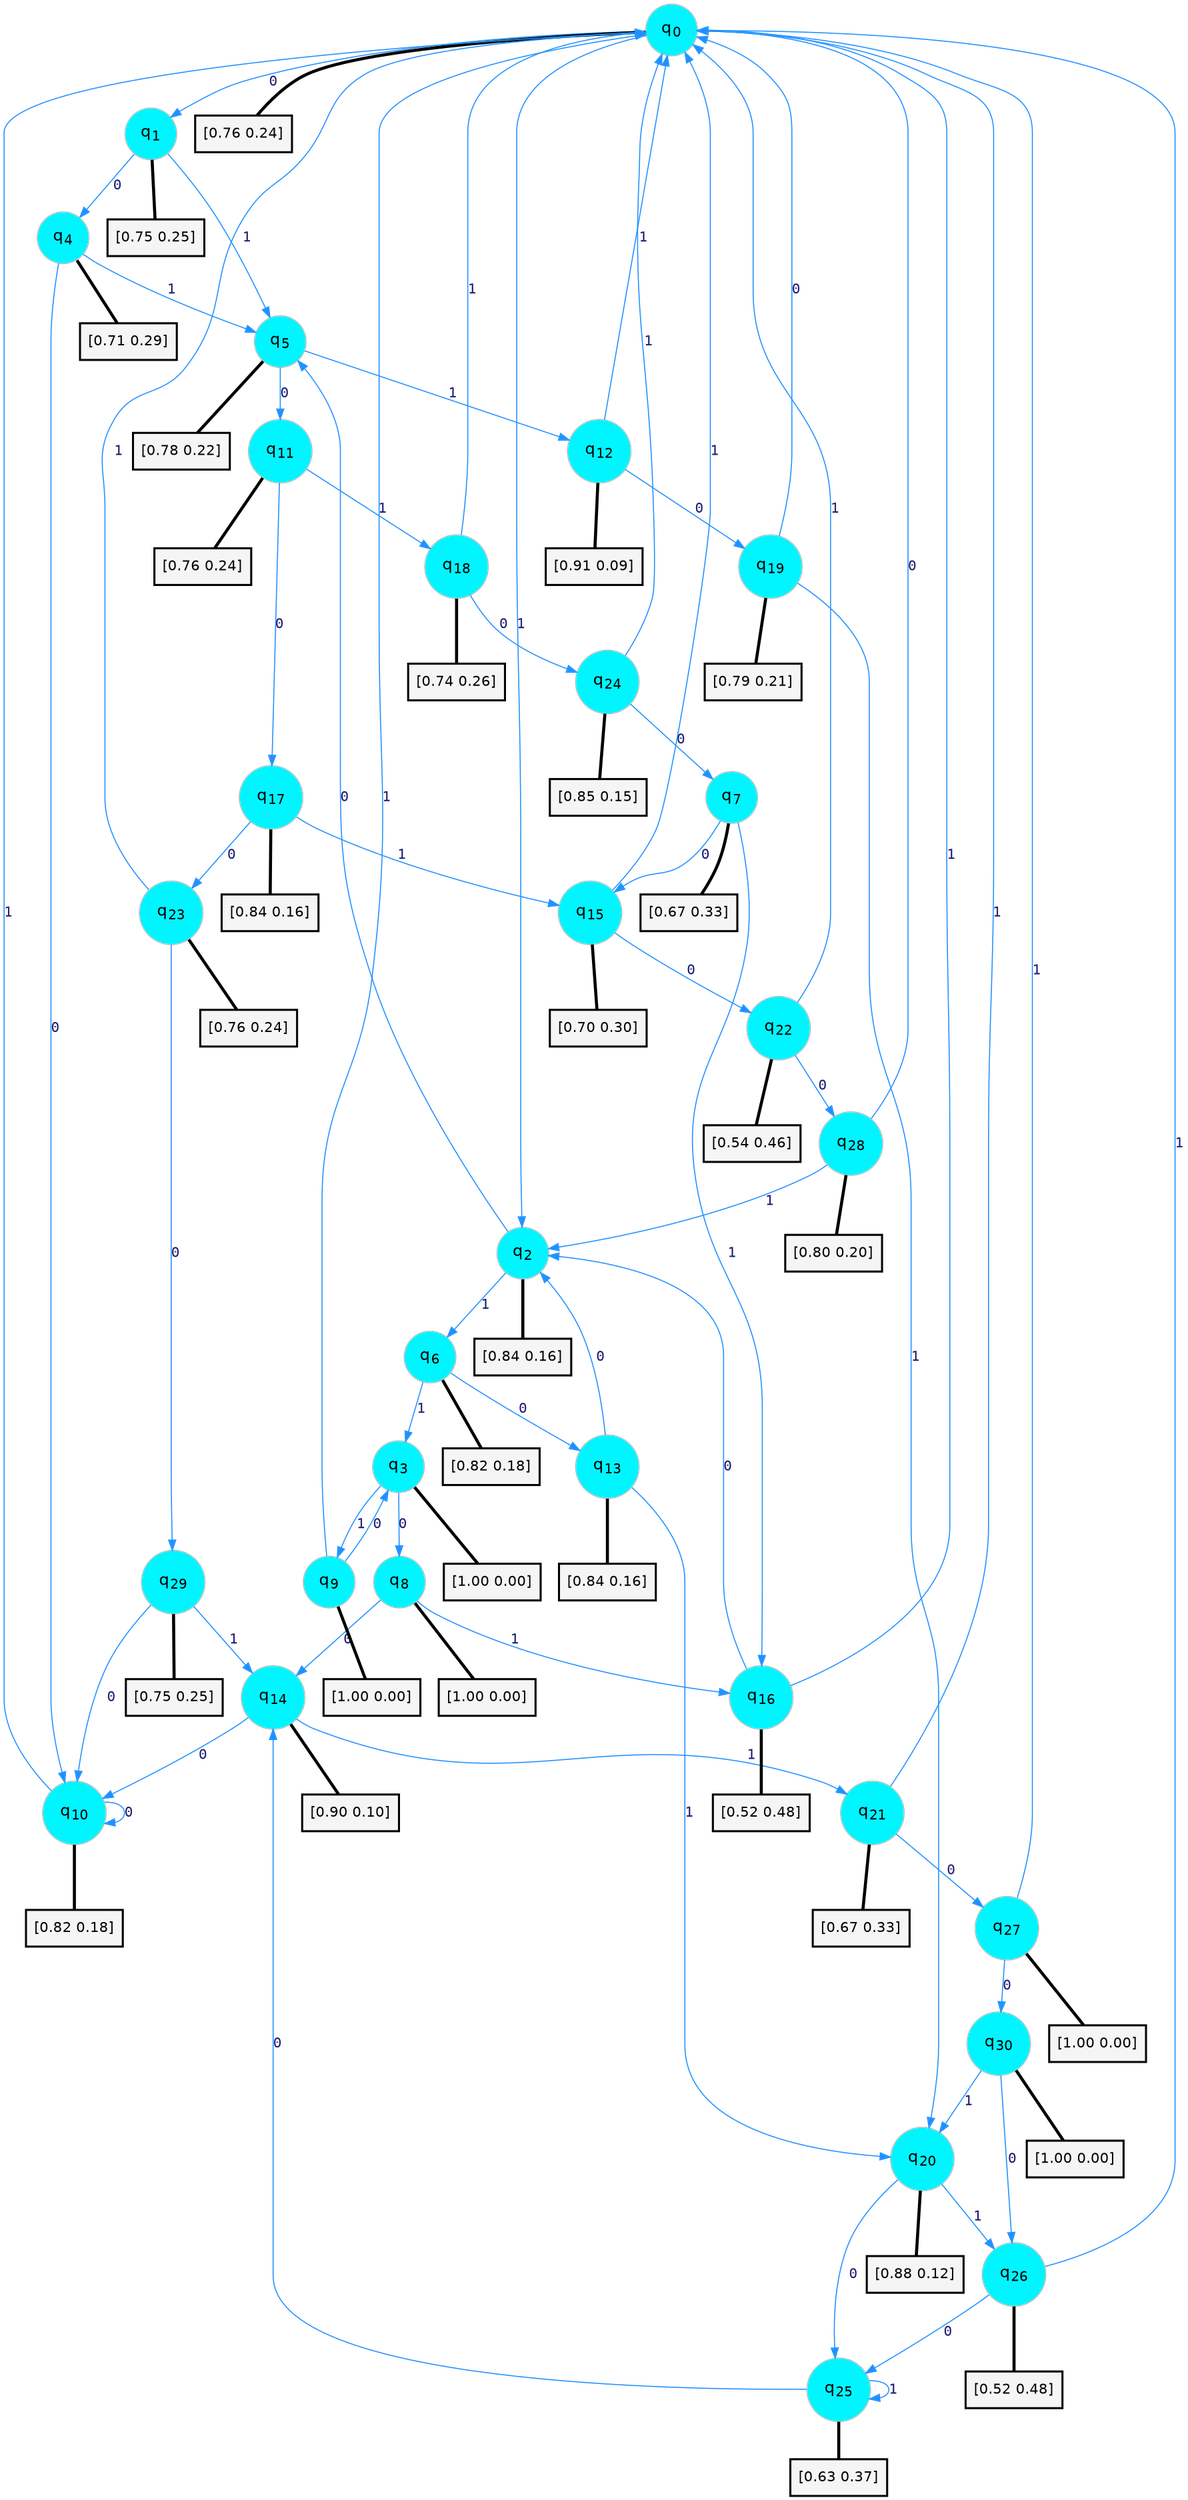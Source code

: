 digraph G {
graph [
bgcolor=transparent, dpi=300, rankdir=TD, size="40,25"];
node [
color=gray, fillcolor=turquoise1, fontcolor=black, fontname=Helvetica, fontsize=16, fontweight=bold, shape=circle, style=filled];
edge [
arrowsize=1, color=dodgerblue1, fontcolor=midnightblue, fontname=courier, fontweight=bold, penwidth=1, style=solid, weight=20];
0[label=<q<SUB>0</SUB>>];
1[label=<q<SUB>1</SUB>>];
2[label=<q<SUB>2</SUB>>];
3[label=<q<SUB>3</SUB>>];
4[label=<q<SUB>4</SUB>>];
5[label=<q<SUB>5</SUB>>];
6[label=<q<SUB>6</SUB>>];
7[label=<q<SUB>7</SUB>>];
8[label=<q<SUB>8</SUB>>];
9[label=<q<SUB>9</SUB>>];
10[label=<q<SUB>10</SUB>>];
11[label=<q<SUB>11</SUB>>];
12[label=<q<SUB>12</SUB>>];
13[label=<q<SUB>13</SUB>>];
14[label=<q<SUB>14</SUB>>];
15[label=<q<SUB>15</SUB>>];
16[label=<q<SUB>16</SUB>>];
17[label=<q<SUB>17</SUB>>];
18[label=<q<SUB>18</SUB>>];
19[label=<q<SUB>19</SUB>>];
20[label=<q<SUB>20</SUB>>];
21[label=<q<SUB>21</SUB>>];
22[label=<q<SUB>22</SUB>>];
23[label=<q<SUB>23</SUB>>];
24[label=<q<SUB>24</SUB>>];
25[label=<q<SUB>25</SUB>>];
26[label=<q<SUB>26</SUB>>];
27[label=<q<SUB>27</SUB>>];
28[label=<q<SUB>28</SUB>>];
29[label=<q<SUB>29</SUB>>];
30[label=<q<SUB>30</SUB>>];
31[label="[0.76 0.24]", shape=box,fontcolor=black, fontname=Helvetica, fontsize=14, penwidth=2, fillcolor=whitesmoke,color=black];
32[label="[0.75 0.25]", shape=box,fontcolor=black, fontname=Helvetica, fontsize=14, penwidth=2, fillcolor=whitesmoke,color=black];
33[label="[0.84 0.16]", shape=box,fontcolor=black, fontname=Helvetica, fontsize=14, penwidth=2, fillcolor=whitesmoke,color=black];
34[label="[1.00 0.00]", shape=box,fontcolor=black, fontname=Helvetica, fontsize=14, penwidth=2, fillcolor=whitesmoke,color=black];
35[label="[0.71 0.29]", shape=box,fontcolor=black, fontname=Helvetica, fontsize=14, penwidth=2, fillcolor=whitesmoke,color=black];
36[label="[0.78 0.22]", shape=box,fontcolor=black, fontname=Helvetica, fontsize=14, penwidth=2, fillcolor=whitesmoke,color=black];
37[label="[0.82 0.18]", shape=box,fontcolor=black, fontname=Helvetica, fontsize=14, penwidth=2, fillcolor=whitesmoke,color=black];
38[label="[0.67 0.33]", shape=box,fontcolor=black, fontname=Helvetica, fontsize=14, penwidth=2, fillcolor=whitesmoke,color=black];
39[label="[1.00 0.00]", shape=box,fontcolor=black, fontname=Helvetica, fontsize=14, penwidth=2, fillcolor=whitesmoke,color=black];
40[label="[1.00 0.00]", shape=box,fontcolor=black, fontname=Helvetica, fontsize=14, penwidth=2, fillcolor=whitesmoke,color=black];
41[label="[0.82 0.18]", shape=box,fontcolor=black, fontname=Helvetica, fontsize=14, penwidth=2, fillcolor=whitesmoke,color=black];
42[label="[0.76 0.24]", shape=box,fontcolor=black, fontname=Helvetica, fontsize=14, penwidth=2, fillcolor=whitesmoke,color=black];
43[label="[0.91 0.09]", shape=box,fontcolor=black, fontname=Helvetica, fontsize=14, penwidth=2, fillcolor=whitesmoke,color=black];
44[label="[0.84 0.16]", shape=box,fontcolor=black, fontname=Helvetica, fontsize=14, penwidth=2, fillcolor=whitesmoke,color=black];
45[label="[0.90 0.10]", shape=box,fontcolor=black, fontname=Helvetica, fontsize=14, penwidth=2, fillcolor=whitesmoke,color=black];
46[label="[0.70 0.30]", shape=box,fontcolor=black, fontname=Helvetica, fontsize=14, penwidth=2, fillcolor=whitesmoke,color=black];
47[label="[0.52 0.48]", shape=box,fontcolor=black, fontname=Helvetica, fontsize=14, penwidth=2, fillcolor=whitesmoke,color=black];
48[label="[0.84 0.16]", shape=box,fontcolor=black, fontname=Helvetica, fontsize=14, penwidth=2, fillcolor=whitesmoke,color=black];
49[label="[0.74 0.26]", shape=box,fontcolor=black, fontname=Helvetica, fontsize=14, penwidth=2, fillcolor=whitesmoke,color=black];
50[label="[0.79 0.21]", shape=box,fontcolor=black, fontname=Helvetica, fontsize=14, penwidth=2, fillcolor=whitesmoke,color=black];
51[label="[0.88 0.12]", shape=box,fontcolor=black, fontname=Helvetica, fontsize=14, penwidth=2, fillcolor=whitesmoke,color=black];
52[label="[0.67 0.33]", shape=box,fontcolor=black, fontname=Helvetica, fontsize=14, penwidth=2, fillcolor=whitesmoke,color=black];
53[label="[0.54 0.46]", shape=box,fontcolor=black, fontname=Helvetica, fontsize=14, penwidth=2, fillcolor=whitesmoke,color=black];
54[label="[0.76 0.24]", shape=box,fontcolor=black, fontname=Helvetica, fontsize=14, penwidth=2, fillcolor=whitesmoke,color=black];
55[label="[0.85 0.15]", shape=box,fontcolor=black, fontname=Helvetica, fontsize=14, penwidth=2, fillcolor=whitesmoke,color=black];
56[label="[0.63 0.37]", shape=box,fontcolor=black, fontname=Helvetica, fontsize=14, penwidth=2, fillcolor=whitesmoke,color=black];
57[label="[0.52 0.48]", shape=box,fontcolor=black, fontname=Helvetica, fontsize=14, penwidth=2, fillcolor=whitesmoke,color=black];
58[label="[1.00 0.00]", shape=box,fontcolor=black, fontname=Helvetica, fontsize=14, penwidth=2, fillcolor=whitesmoke,color=black];
59[label="[0.80 0.20]", shape=box,fontcolor=black, fontname=Helvetica, fontsize=14, penwidth=2, fillcolor=whitesmoke,color=black];
60[label="[0.75 0.25]", shape=box,fontcolor=black, fontname=Helvetica, fontsize=14, penwidth=2, fillcolor=whitesmoke,color=black];
61[label="[1.00 0.00]", shape=box,fontcolor=black, fontname=Helvetica, fontsize=14, penwidth=2, fillcolor=whitesmoke,color=black];
0->1 [label=0];
0->2 [label=1];
0->31 [arrowhead=none, penwidth=3,color=black];
1->4 [label=0];
1->5 [label=1];
1->32 [arrowhead=none, penwidth=3,color=black];
2->5 [label=0];
2->6 [label=1];
2->33 [arrowhead=none, penwidth=3,color=black];
3->8 [label=0];
3->9 [label=1];
3->34 [arrowhead=none, penwidth=3,color=black];
4->10 [label=0];
4->5 [label=1];
4->35 [arrowhead=none, penwidth=3,color=black];
5->11 [label=0];
5->12 [label=1];
5->36 [arrowhead=none, penwidth=3,color=black];
6->13 [label=0];
6->3 [label=1];
6->37 [arrowhead=none, penwidth=3,color=black];
7->15 [label=0];
7->16 [label=1];
7->38 [arrowhead=none, penwidth=3,color=black];
8->14 [label=0];
8->16 [label=1];
8->39 [arrowhead=none, penwidth=3,color=black];
9->3 [label=0];
9->0 [label=1];
9->40 [arrowhead=none, penwidth=3,color=black];
10->10 [label=0];
10->0 [label=1];
10->41 [arrowhead=none, penwidth=3,color=black];
11->17 [label=0];
11->18 [label=1];
11->42 [arrowhead=none, penwidth=3,color=black];
12->19 [label=0];
12->0 [label=1];
12->43 [arrowhead=none, penwidth=3,color=black];
13->2 [label=0];
13->20 [label=1];
13->44 [arrowhead=none, penwidth=3,color=black];
14->10 [label=0];
14->21 [label=1];
14->45 [arrowhead=none, penwidth=3,color=black];
15->22 [label=0];
15->0 [label=1];
15->46 [arrowhead=none, penwidth=3,color=black];
16->2 [label=0];
16->0 [label=1];
16->47 [arrowhead=none, penwidth=3,color=black];
17->23 [label=0];
17->15 [label=1];
17->48 [arrowhead=none, penwidth=3,color=black];
18->24 [label=0];
18->0 [label=1];
18->49 [arrowhead=none, penwidth=3,color=black];
19->0 [label=0];
19->20 [label=1];
19->50 [arrowhead=none, penwidth=3,color=black];
20->25 [label=0];
20->26 [label=1];
20->51 [arrowhead=none, penwidth=3,color=black];
21->27 [label=0];
21->0 [label=1];
21->52 [arrowhead=none, penwidth=3,color=black];
22->28 [label=0];
22->0 [label=1];
22->53 [arrowhead=none, penwidth=3,color=black];
23->29 [label=0];
23->0 [label=1];
23->54 [arrowhead=none, penwidth=3,color=black];
24->7 [label=0];
24->0 [label=1];
24->55 [arrowhead=none, penwidth=3,color=black];
25->14 [label=0];
25->25 [label=1];
25->56 [arrowhead=none, penwidth=3,color=black];
26->25 [label=0];
26->0 [label=1];
26->57 [arrowhead=none, penwidth=3,color=black];
27->30 [label=0];
27->0 [label=1];
27->58 [arrowhead=none, penwidth=3,color=black];
28->0 [label=0];
28->2 [label=1];
28->59 [arrowhead=none, penwidth=3,color=black];
29->10 [label=0];
29->14 [label=1];
29->60 [arrowhead=none, penwidth=3,color=black];
30->26 [label=0];
30->20 [label=1];
30->61 [arrowhead=none, penwidth=3,color=black];
}

